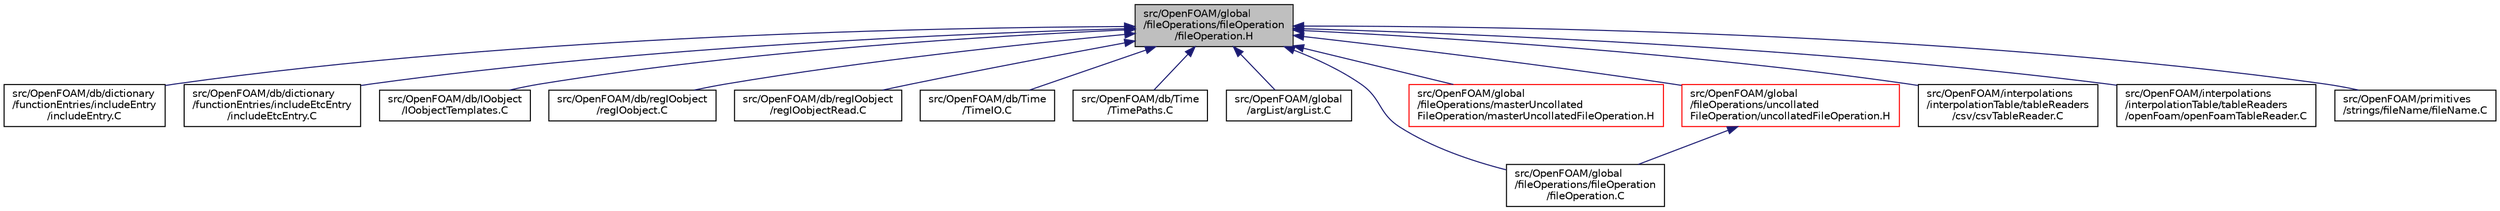 digraph "src/OpenFOAM/global/fileOperations/fileOperation/fileOperation.H"
{
  bgcolor="transparent";
  edge [fontname="Helvetica",fontsize="10",labelfontname="Helvetica",labelfontsize="10"];
  node [fontname="Helvetica",fontsize="10",shape=record];
  Node1 [label="src/OpenFOAM/global\l/fileOperations/fileOperation\l/fileOperation.H",height=0.2,width=0.4,color="black", fillcolor="grey75", style="filled" fontcolor="black"];
  Node1 -> Node2 [dir="back",color="midnightblue",fontsize="10",style="solid",fontname="Helvetica"];
  Node2 [label="src/OpenFOAM/db/dictionary\l/functionEntries/includeEntry\l/includeEntry.C",height=0.2,width=0.4,color="black",URL="$includeEntry_8C.html"];
  Node1 -> Node3 [dir="back",color="midnightblue",fontsize="10",style="solid",fontname="Helvetica"];
  Node3 [label="src/OpenFOAM/db/dictionary\l/functionEntries/includeEtcEntry\l/includeEtcEntry.C",height=0.2,width=0.4,color="black",URL="$includeEtcEntry_8C.html"];
  Node1 -> Node4 [dir="back",color="midnightblue",fontsize="10",style="solid",fontname="Helvetica"];
  Node4 [label="src/OpenFOAM/db/IOobject\l/IOobjectTemplates.C",height=0.2,width=0.4,color="black",URL="$IOobjectTemplates_8C.html"];
  Node1 -> Node5 [dir="back",color="midnightblue",fontsize="10",style="solid",fontname="Helvetica"];
  Node5 [label="src/OpenFOAM/db/regIOobject\l/regIOobject.C",height=0.2,width=0.4,color="black",URL="$regIOobject_8C.html"];
  Node1 -> Node6 [dir="back",color="midnightblue",fontsize="10",style="solid",fontname="Helvetica"];
  Node6 [label="src/OpenFOAM/db/regIOobject\l/regIOobjectRead.C",height=0.2,width=0.4,color="black",URL="$regIOobjectRead_8C.html"];
  Node1 -> Node7 [dir="back",color="midnightblue",fontsize="10",style="solid",fontname="Helvetica"];
  Node7 [label="src/OpenFOAM/db/Time\l/TimeIO.C",height=0.2,width=0.4,color="black",URL="$TimeIO_8C.html"];
  Node1 -> Node8 [dir="back",color="midnightblue",fontsize="10",style="solid",fontname="Helvetica"];
  Node8 [label="src/OpenFOAM/db/Time\l/TimePaths.C",height=0.2,width=0.4,color="black",URL="$TimePaths_8C.html"];
  Node1 -> Node9 [dir="back",color="midnightblue",fontsize="10",style="solid",fontname="Helvetica"];
  Node9 [label="src/OpenFOAM/global\l/argList/argList.C",height=0.2,width=0.4,color="black",URL="$argList_8C.html"];
  Node1 -> Node10 [dir="back",color="midnightblue",fontsize="10",style="solid",fontname="Helvetica"];
  Node10 [label="src/OpenFOAM/global\l/fileOperations/fileOperation\l/fileOperation.C",height=0.2,width=0.4,color="black",URL="$fileOperation_8C.html"];
  Node1 -> Node11 [dir="back",color="midnightblue",fontsize="10",style="solid",fontname="Helvetica"];
  Node11 [label="src/OpenFOAM/global\l/fileOperations/masterUncollated\lFileOperation/masterUncollatedFileOperation.H",height=0.2,width=0.4,color="red",URL="$masterUncollatedFileOperation_8H.html"];
  Node1 -> Node12 [dir="back",color="midnightblue",fontsize="10",style="solid",fontname="Helvetica"];
  Node12 [label="src/OpenFOAM/global\l/fileOperations/uncollated\lFileOperation/uncollatedFileOperation.H",height=0.2,width=0.4,color="red",URL="$uncollatedFileOperation_8H.html"];
  Node12 -> Node10 [dir="back",color="midnightblue",fontsize="10",style="solid",fontname="Helvetica"];
  Node1 -> Node13 [dir="back",color="midnightblue",fontsize="10",style="solid",fontname="Helvetica"];
  Node13 [label="src/OpenFOAM/interpolations\l/interpolationTable/tableReaders\l/csv/csvTableReader.C",height=0.2,width=0.4,color="black",URL="$csvTableReader_8C.html"];
  Node1 -> Node14 [dir="back",color="midnightblue",fontsize="10",style="solid",fontname="Helvetica"];
  Node14 [label="src/OpenFOAM/interpolations\l/interpolationTable/tableReaders\l/openFoam/openFoamTableReader.C",height=0.2,width=0.4,color="black",URL="$openFoamTableReader_8C.html"];
  Node1 -> Node15 [dir="back",color="midnightblue",fontsize="10",style="solid",fontname="Helvetica"];
  Node15 [label="src/OpenFOAM/primitives\l/strings/fileName/fileName.C",height=0.2,width=0.4,color="black",URL="$fileName_8C.html"];
}
